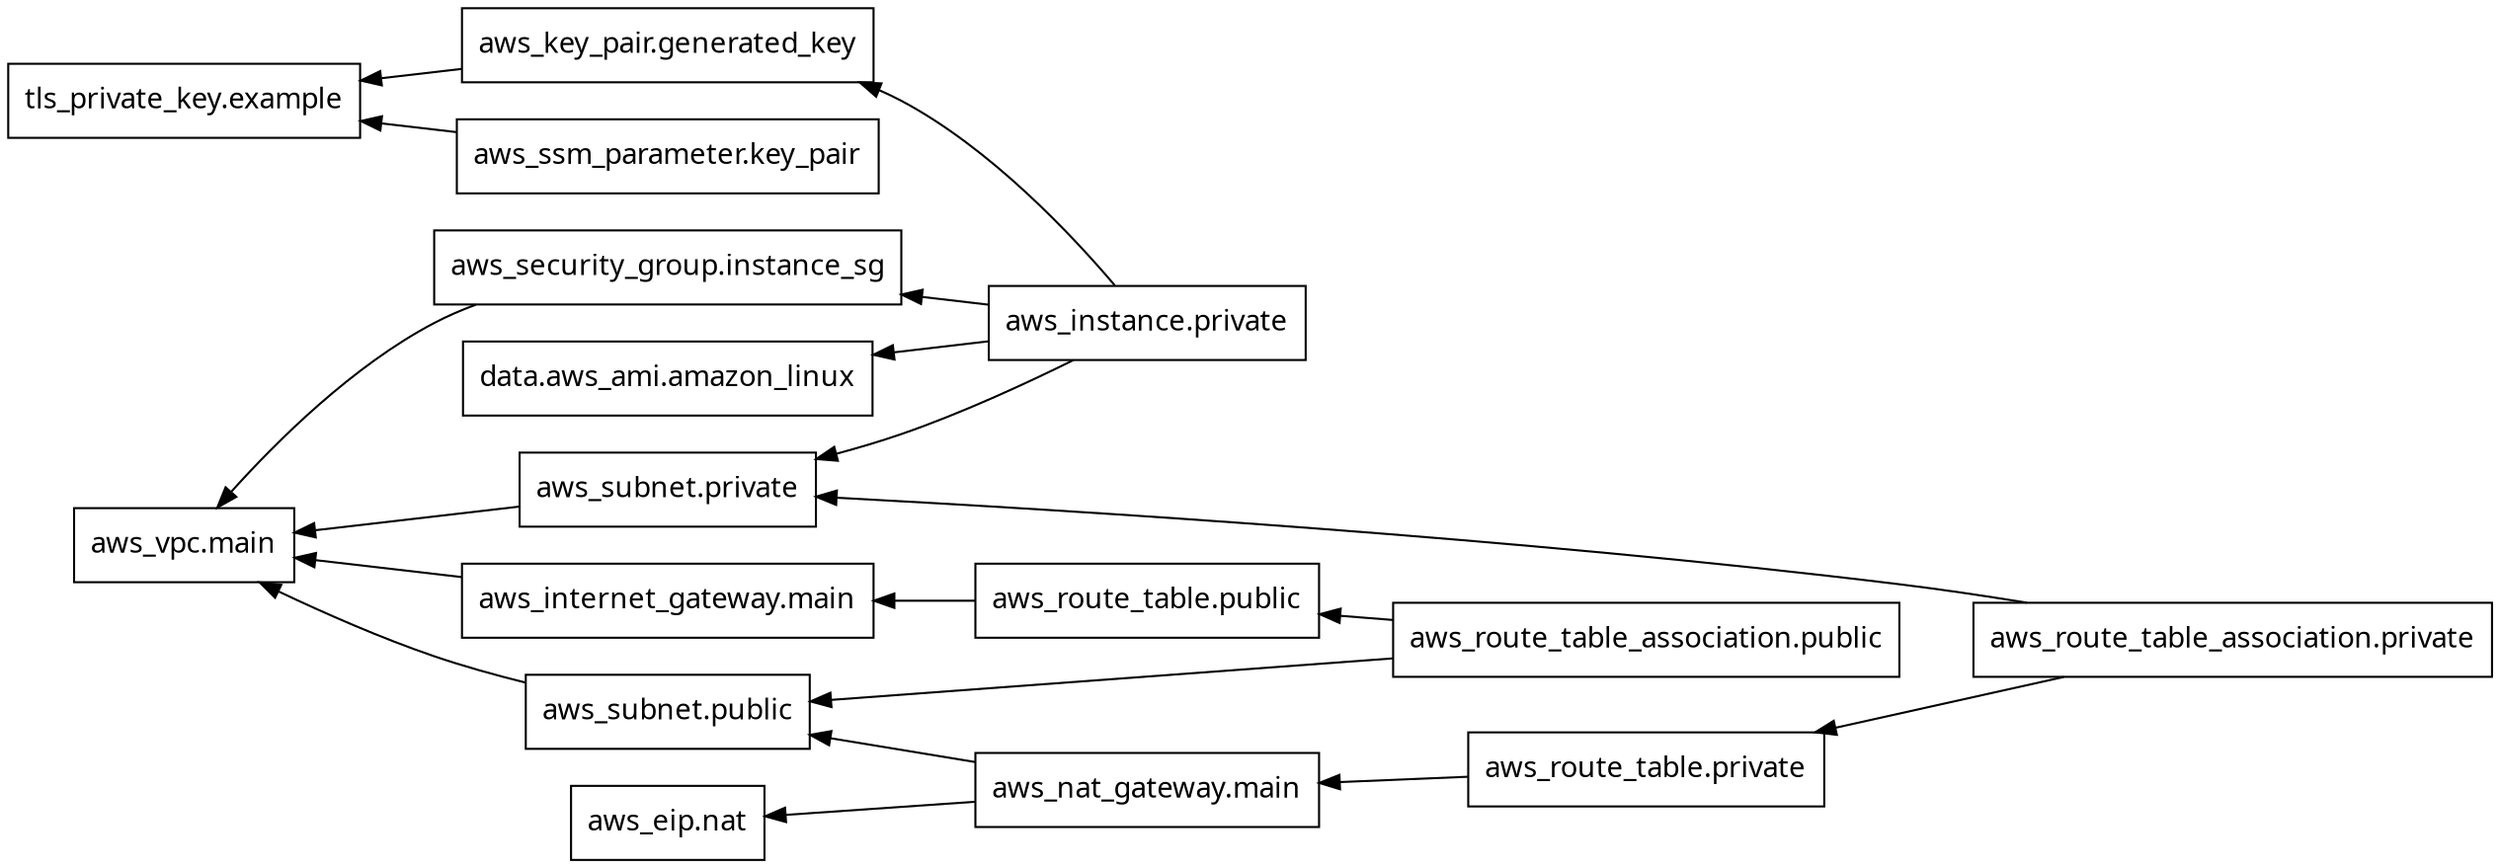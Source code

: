 digraph G {
  rankdir = "RL";
  node [shape = rect, fontname = "sans-serif"];
  "data.aws_ami.amazon_linux" [label="data.aws_ami.amazon_linux"];
  "aws_eip.nat" [label="aws_eip.nat"];
  "aws_instance.private" [label="aws_instance.private"];
  "aws_internet_gateway.main" [label="aws_internet_gateway.main"];
  "aws_key_pair.generated_key" [label="aws_key_pair.generated_key"];
  "aws_nat_gateway.main" [label="aws_nat_gateway.main"];
  "aws_route_table.private" [label="aws_route_table.private"];
  "aws_route_table.public" [label="aws_route_table.public"];
  "aws_route_table_association.private" [label="aws_route_table_association.private"];
  "aws_route_table_association.public" [label="aws_route_table_association.public"];
  "aws_security_group.instance_sg" [label="aws_security_group.instance_sg"];
  "aws_ssm_parameter.key_pair" [label="aws_ssm_parameter.key_pair"];
  "aws_subnet.private" [label="aws_subnet.private"];
  "aws_subnet.public" [label="aws_subnet.public"];
  "aws_vpc.main" [label="aws_vpc.main"];
  "tls_private_key.example" [label="tls_private_key.example"];
  "aws_instance.private" -> "data.aws_ami.amazon_linux";
  "aws_instance.private" -> "aws_key_pair.generated_key";
  "aws_instance.private" -> "aws_security_group.instance_sg";
  "aws_instance.private" -> "aws_subnet.private";
  "aws_internet_gateway.main" -> "aws_vpc.main";
  "aws_key_pair.generated_key" -> "tls_private_key.example";
  "aws_nat_gateway.main" -> "aws_eip.nat";
  "aws_nat_gateway.main" -> "aws_subnet.public";
  "aws_route_table.private" -> "aws_nat_gateway.main";
  "aws_route_table.public" -> "aws_internet_gateway.main";
  "aws_route_table_association.private" -> "aws_route_table.private";
  "aws_route_table_association.private" -> "aws_subnet.private";
  "aws_route_table_association.public" -> "aws_route_table.public";
  "aws_route_table_association.public" -> "aws_subnet.public";
  "aws_security_group.instance_sg" -> "aws_vpc.main";
  "aws_ssm_parameter.key_pair" -> "tls_private_key.example";
  "aws_subnet.private" -> "aws_vpc.main";
  "aws_subnet.public" -> "aws_vpc.main";
}
